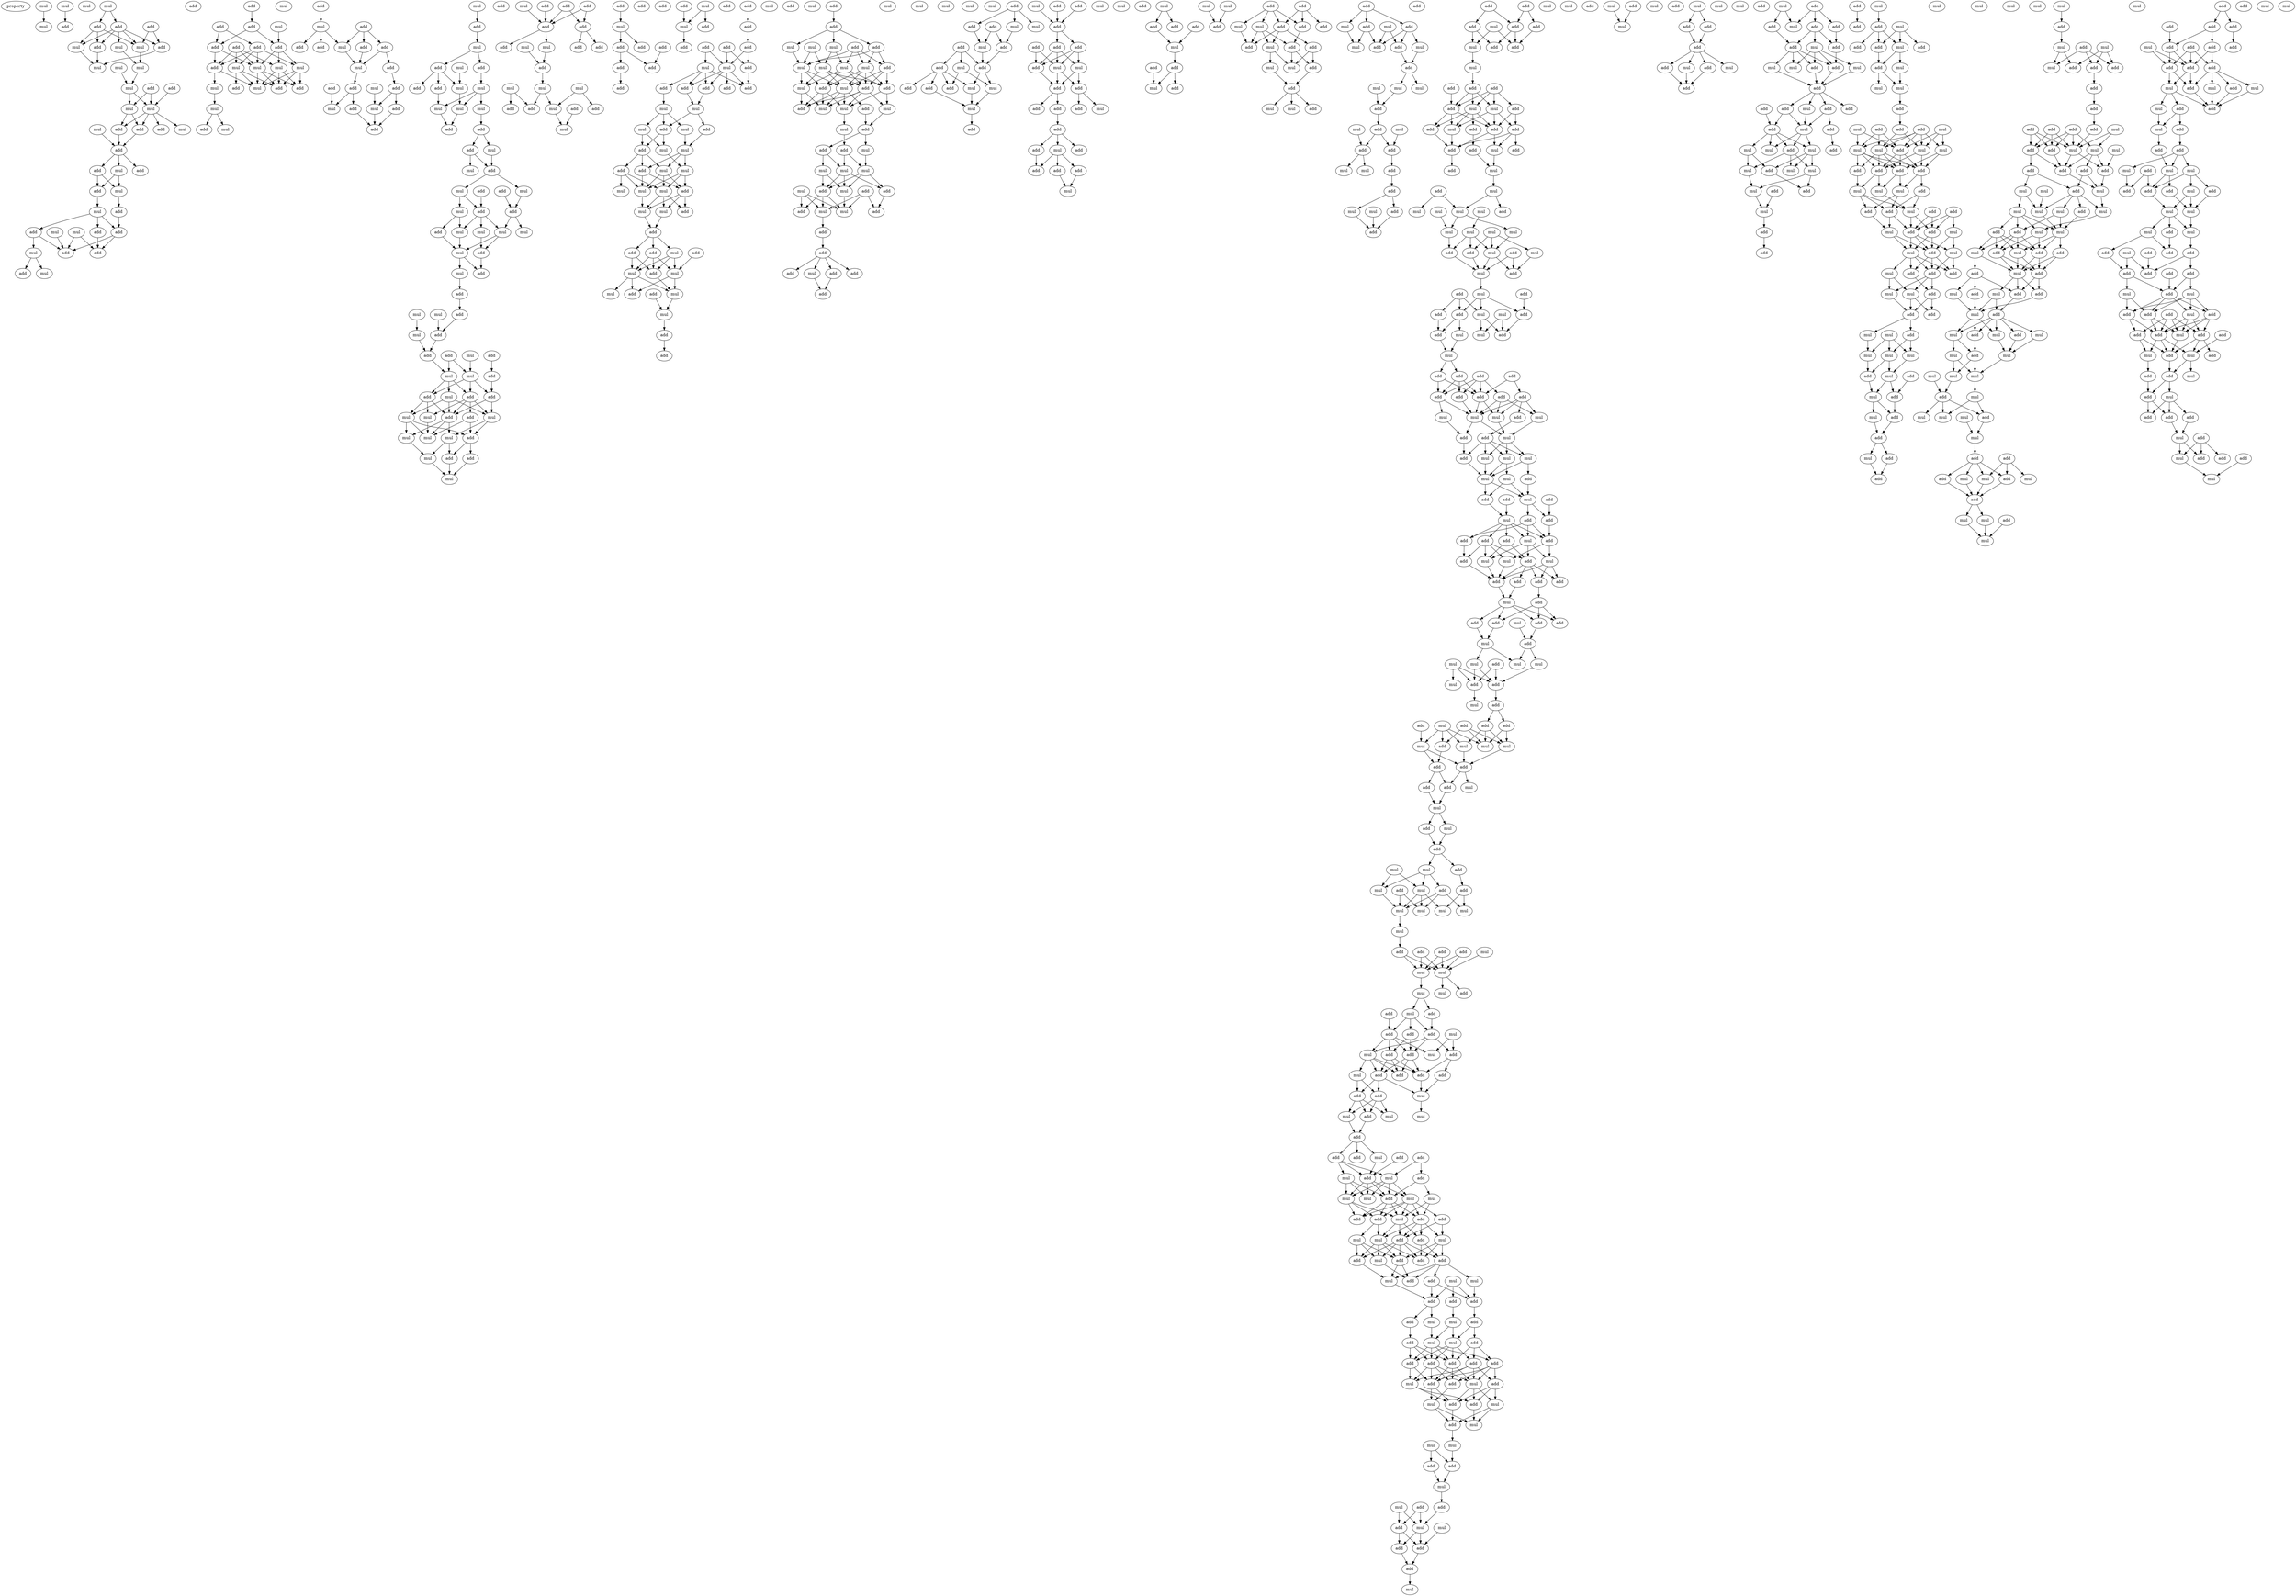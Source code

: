digraph {
    node [fontcolor=black]
    property [mul=2,lf=1.6]
    0 [ label = mul ];
    1 [ label = mul ];
    2 [ label = mul ];
    3 [ label = add ];
    4 [ label = mul ];
    5 [ label = mul ];
    6 [ label = add ];
    7 [ label = add ];
    8 [ label = add ];
    9 [ label = add ];
    10 [ label = mul ];
    11 [ label = mul ];
    12 [ label = add ];
    13 [ label = mul ];
    14 [ label = mul ];
    15 [ label = mul ];
    16 [ label = mul ];
    17 [ label = mul ];
    18 [ label = add ];
    19 [ label = add ];
    20 [ label = mul ];
    21 [ label = mul ];
    22 [ label = add ];
    23 [ label = add ];
    24 [ label = mul ];
    25 [ label = mul ];
    26 [ label = add ];
    27 [ label = add ];
    28 [ label = add ];
    29 [ label = add ];
    30 [ label = mul ];
    31 [ label = add ];
    32 [ label = mul ];
    33 [ label = add ];
    34 [ label = mul ];
    35 [ label = add ];
    36 [ label = mul ];
    37 [ label = mul ];
    38 [ label = add ];
    39 [ label = add ];
    40 [ label = add ];
    41 [ label = add ];
    42 [ label = add ];
    43 [ label = mul ];
    44 [ label = add ];
    45 [ label = mul ];
    46 [ label = add ];
    47 [ label = mul ];
    48 [ label = add ];
    49 [ label = add ];
    50 [ label = mul ];
    51 [ label = add ];
    52 [ label = add ];
    53 [ label = add ];
    54 [ label = add ];
    55 [ label = add ];
    56 [ label = mul ];
    57 [ label = mul ];
    58 [ label = mul ];
    59 [ label = mul ];
    60 [ label = add ];
    61 [ label = mul ];
    62 [ label = add ];
    63 [ label = mul ];
    64 [ label = add ];
    65 [ label = mul ];
    66 [ label = add ];
    67 [ label = add ];
    68 [ label = mul ];
    69 [ label = add ];
    70 [ label = mul ];
    71 [ label = add ];
    72 [ label = add ];
    73 [ label = add ];
    74 [ label = add ];
    75 [ label = mul ];
    76 [ label = mul ];
    77 [ label = add ];
    78 [ label = add ];
    79 [ label = add ];
    80 [ label = add ];
    81 [ label = mul ];
    82 [ label = add ];
    83 [ label = mul ];
    84 [ label = mul ];
    85 [ label = add ];
    86 [ label = add ];
    87 [ label = mul ];
    88 [ label = add ];
    89 [ label = mul ];
    90 [ label = add ];
    91 [ label = add ];
    92 [ label = mul ];
    93 [ label = mul ];
    94 [ label = mul ];
    95 [ label = add ];
    96 [ label = add ];
    97 [ label = mul ];
    98 [ label = mul ];
    99 [ label = mul ];
    100 [ label = add ];
    101 [ label = add ];
    102 [ label = add ];
    103 [ label = mul ];
    104 [ label = mul ];
    105 [ label = add ];
    106 [ label = add ];
    107 [ label = mul ];
    108 [ label = mul ];
    109 [ label = add ];
    110 [ label = add ];
    111 [ label = add ];
    112 [ label = mul ];
    113 [ label = mul ];
    114 [ label = mul ];
    115 [ label = add ];
    116 [ label = mul ];
    117 [ label = mul ];
    118 [ label = add ];
    119 [ label = mul ];
    120 [ label = mul ];
    121 [ label = add ];
    122 [ label = add ];
    123 [ label = add ];
    124 [ label = add ];
    125 [ label = mul ];
    126 [ label = mul ];
    127 [ label = mul ];
    128 [ label = add ];
    129 [ label = add ];
    130 [ label = add ];
    131 [ label = mul ];
    132 [ label = add ];
    133 [ label = add ];
    134 [ label = mul ];
    135 [ label = mul ];
    136 [ label = add ];
    137 [ label = add ];
    138 [ label = mul ];
    139 [ label = add ];
    140 [ label = mul ];
    141 [ label = mul ];
    142 [ label = add ];
    143 [ label = add ];
    144 [ label = mul ];
    145 [ label = mul ];
    146 [ label = mul ];
    147 [ label = mul ];
    148 [ label = add ];
    149 [ label = mul ];
    150 [ label = add ];
    151 [ label = add ];
    152 [ label = mul ];
    153 [ label = add ];
    154 [ label = add ];
    155 [ label = mul ];
    156 [ label = add ];
    157 [ label = add ];
    158 [ label = add ];
    159 [ label = mul ];
    160 [ label = add ];
    161 [ label = mul ];
    162 [ label = add ];
    163 [ label = add ];
    164 [ label = add ];
    165 [ label = mul ];
    166 [ label = mul ];
    167 [ label = mul ];
    168 [ label = add ];
    169 [ label = add ];
    170 [ label = add ];
    171 [ label = add ];
    172 [ label = mul ];
    173 [ label = mul ];
    174 [ label = add ];
    175 [ label = mul ];
    176 [ label = add ];
    177 [ label = add ];
    178 [ label = add ];
    179 [ label = add ];
    180 [ label = add ];
    181 [ label = add ];
    182 [ label = add ];
    183 [ label = add ];
    184 [ label = add ];
    185 [ label = mul ];
    186 [ label = mul ];
    187 [ label = add ];
    188 [ label = add ];
    189 [ label = add ];
    190 [ label = add ];
    191 [ label = add ];
    192 [ label = mul ];
    193 [ label = add ];
    194 [ label = add ];
    195 [ label = add ];
    196 [ label = mul ];
    197 [ label = add ];
    198 [ label = mul ];
    199 [ label = add ];
    200 [ label = add ];
    201 [ label = add ];
    202 [ label = add ];
    203 [ label = add ];
    204 [ label = mul ];
    205 [ label = mul ];
    206 [ label = add ];
    207 [ label = mul ];
    208 [ label = add ];
    209 [ label = mul ];
    210 [ label = add ];
    211 [ label = add ];
    212 [ label = mul ];
    213 [ label = mul ];
    214 [ label = add ];
    215 [ label = add ];
    216 [ label = mul ];
    217 [ label = mul ];
    218 [ label = mul ];
    219 [ label = mul ];
    220 [ label = add ];
    221 [ label = mul ];
    222 [ label = mul ];
    223 [ label = mul ];
    224 [ label = add ];
    225 [ label = add ];
    226 [ label = add ];
    227 [ label = add ];
    228 [ label = add ];
    229 [ label = mul ];
    230 [ label = mul ];
    231 [ label = add ];
    232 [ label = mul ];
    233 [ label = mul ];
    234 [ label = add ];
    235 [ label = add ];
    236 [ label = mul ];
    237 [ label = mul ];
    238 [ label = add ];
    239 [ label = mul ];
    240 [ label = add ];
    241 [ label = add ];
    242 [ label = mul ];
    243 [ label = mul ];
    244 [ label = mul ];
    245 [ label = add ];
    246 [ label = add ];
    247 [ label = add ];
    248 [ label = mul ];
    249 [ label = mul ];
    250 [ label = mul ];
    251 [ label = mul ];
    252 [ label = mul ];
    253 [ label = mul ];
    254 [ label = mul ];
    255 [ label = add ];
    256 [ label = add ];
    257 [ label = mul ];
    258 [ label = add ];
    259 [ label = add ];
    260 [ label = mul ];
    261 [ label = add ];
    262 [ label = mul ];
    263 [ label = mul ];
    264 [ label = add ];
    265 [ label = mul ];
    266 [ label = mul ];
    267 [ label = add ];
    268 [ label = mul ];
    269 [ label = add ];
    270 [ label = add ];
    271 [ label = mul ];
    272 [ label = mul ];
    273 [ label = mul ];
    274 [ label = mul ];
    275 [ label = add ];
    276 [ label = mul ];
    277 [ label = add ];
    278 [ label = add ];
    279 [ label = mul ];
    280 [ label = mul ];
    281 [ label = add ];
    282 [ label = add ];
    283 [ label = mul ];
    284 [ label = add ];
    285 [ label = add ];
    286 [ label = add ];
    287 [ label = mul ];
    288 [ label = mul ];
    289 [ label = add ];
    290 [ label = add ];
    291 [ label = add ];
    292 [ label = add ];
    293 [ label = mul ];
    294 [ label = add ];
    295 [ label = add ];
    296 [ label = mul ];
    297 [ label = add ];
    298 [ label = mul ];
    299 [ label = add ];
    300 [ label = mul ];
    301 [ label = add ];
    302 [ label = add ];
    303 [ label = add ];
    304 [ label = mul ];
    305 [ label = add ];
    306 [ label = add ];
    307 [ label = mul ];
    308 [ label = mul ];
    309 [ label = mul ];
    310 [ label = add ];
    311 [ label = add ];
    312 [ label = add ];
    313 [ label = mul ];
    314 [ label = add ];
    315 [ label = add ];
    316 [ label = add ];
    317 [ label = add ];
    318 [ label = mul ];
    319 [ label = add ];
    320 [ label = mul ];
    321 [ label = add ];
    322 [ label = add ];
    323 [ label = add ];
    324 [ label = add ];
    325 [ label = mul ];
    326 [ label = mul ];
    327 [ label = add ];
    328 [ label = add ];
    329 [ label = add ];
    330 [ label = add ];
    331 [ label = mul ];
    332 [ label = add ];
    333 [ label = add ];
    334 [ label = add ];
    335 [ label = add ];
    336 [ label = mul ];
    337 [ label = mul ];
    338 [ label = mul ];
    339 [ label = mul ];
    340 [ label = add ];
    341 [ label = add ];
    342 [ label = add ];
    343 [ label = add ];
    344 [ label = mul ];
    345 [ label = add ];
    346 [ label = add ];
    347 [ label = mul ];
    348 [ label = add ];
    349 [ label = add ];
    350 [ label = add ];
    351 [ label = mul ];
    352 [ label = mul ];
    353 [ label = add ];
    354 [ label = add ];
    355 [ label = add ];
    356 [ label = add ];
    357 [ label = add ];
    358 [ label = mul ];
    359 [ label = add ];
    360 [ label = mul ];
    361 [ label = add ];
    362 [ label = mul ];
    363 [ label = add ];
    364 [ label = mul ];
    365 [ label = mul ];
    366 [ label = add ];
    367 [ label = add ];
    368 [ label = add ];
    369 [ label = mul ];
    370 [ label = mul ];
    371 [ label = add ];
    372 [ label = mul ];
    373 [ label = mul ];
    374 [ label = add ];
    375 [ label = add ];
    376 [ label = add ];
    377 [ label = mul ];
    378 [ label = mul ];
    379 [ label = mul ];
    380 [ label = add ];
    381 [ label = add ];
    382 [ label = mul ];
    383 [ label = mul ];
    384 [ label = add ];
    385 [ label = add ];
    386 [ label = add ];
    387 [ label = add ];
    388 [ label = mul ];
    389 [ label = mul ];
    390 [ label = add ];
    391 [ label = add ];
    392 [ label = mul ];
    393 [ label = mul ];
    394 [ label = add ];
    395 [ label = add ];
    396 [ label = add ];
    397 [ label = add ];
    398 [ label = add ];
    399 [ label = add ];
    400 [ label = mul ];
    401 [ label = add ];
    402 [ label = mul ];
    403 [ label = add ];
    404 [ label = mul ];
    405 [ label = add ];
    406 [ label = add ];
    407 [ label = add ];
    408 [ label = mul ];
    409 [ label = add ];
    410 [ label = mul ];
    411 [ label = add ];
    412 [ label = mul ];
    413 [ label = add ];
    414 [ label = add ];
    415 [ label = add ];
    416 [ label = add ];
    417 [ label = mul ];
    418 [ label = add ];
    419 [ label = add ];
    420 [ label = add ];
    421 [ label = add ];
    422 [ label = mul ];
    423 [ label = mul ];
    424 [ label = add ];
    425 [ label = mul ];
    426 [ label = mul ];
    427 [ label = mul ];
    428 [ label = mul ];
    429 [ label = add ];
    430 [ label = mul ];
    431 [ label = mul ];
    432 [ label = mul ];
    433 [ label = mul ];
    434 [ label = mul ];
    435 [ label = mul ];
    436 [ label = add ];
    437 [ label = add ];
    438 [ label = add ];
    439 [ label = add ];
    440 [ label = mul ];
    441 [ label = add ];
    442 [ label = mul ];
    443 [ label = add ];
    444 [ label = add ];
    445 [ label = mul ];
    446 [ label = add ];
    447 [ label = mul ];
    448 [ label = add ];
    449 [ label = mul ];
    450 [ label = add ];
    451 [ label = add ];
    452 [ label = mul ];
    453 [ label = mul ];
    454 [ label = add ];
    455 [ label = add ];
    456 [ label = add ];
    457 [ label = add ];
    458 [ label = add ];
    459 [ label = add ];
    460 [ label = add ];
    461 [ label = add ];
    462 [ label = add ];
    463 [ label = add ];
    464 [ label = mul ];
    465 [ label = mul ];
    466 [ label = mul ];
    467 [ label = mul ];
    468 [ label = add ];
    469 [ label = mul ];
    470 [ label = add ];
    471 [ label = mul ];
    472 [ label = mul ];
    473 [ label = mul ];
    474 [ label = add ];
    475 [ label = add ];
    476 [ label = mul ];
    477 [ label = mul ];
    478 [ label = add ];
    479 [ label = mul ];
    480 [ label = add ];
    481 [ label = add ];
    482 [ label = mul ];
    483 [ label = add ];
    484 [ label = add ];
    485 [ label = add ];
    486 [ label = add ];
    487 [ label = add ];
    488 [ label = mul ];
    489 [ label = add ];
    490 [ label = mul ];
    491 [ label = mul ];
    492 [ label = mul ];
    493 [ label = add ];
    494 [ label = add ];
    495 [ label = add ];
    496 [ label = add ];
    497 [ label = add ];
    498 [ label = add ];
    499 [ label = mul ];
    500 [ label = add ];
    501 [ label = mul ];
    502 [ label = add ];
    503 [ label = add ];
    504 [ label = add ];
    505 [ label = add ];
    506 [ label = mul ];
    507 [ label = add ];
    508 [ label = mul ];
    509 [ label = mul ];
    510 [ label = mul ];
    511 [ label = add ];
    512 [ label = mul ];
    513 [ label = add ];
    514 [ label = mul ];
    515 [ label = add ];
    516 [ label = mul ];
    517 [ label = add ];
    518 [ label = add ];
    519 [ label = mul ];
    520 [ label = add ];
    521 [ label = add ];
    522 [ label = add ];
    523 [ label = mul ];
    524 [ label = mul ];
    525 [ label = add ];
    526 [ label = mul ];
    527 [ label = mul ];
    528 [ label = add ];
    529 [ label = add ];
    530 [ label = mul ];
    531 [ label = add ];
    532 [ label = mul ];
    533 [ label = add ];
    534 [ label = mul ];
    535 [ label = add ];
    536 [ label = mul ];
    537 [ label = mul ];
    538 [ label = add ];
    539 [ label = add ];
    540 [ label = mul ];
    541 [ label = add ];
    542 [ label = mul ];
    543 [ label = add ];
    544 [ label = add ];
    545 [ label = mul ];
    546 [ label = add ];
    547 [ label = mul ];
    548 [ label = mul ];
    549 [ label = mul ];
    550 [ label = mul ];
    551 [ label = mul ];
    552 [ label = mul ];
    553 [ label = mul ];
    554 [ label = add ];
    555 [ label = add ];
    556 [ label = add ];
    557 [ label = add ];
    558 [ label = mul ];
    559 [ label = mul ];
    560 [ label = add ];
    561 [ label = mul ];
    562 [ label = mul ];
    563 [ label = add ];
    564 [ label = mul ];
    565 [ label = add ];
    566 [ label = add ];
    567 [ label = add ];
    568 [ label = mul ];
    569 [ label = add ];
    570 [ label = mul ];
    571 [ label = mul ];
    572 [ label = add ];
    573 [ label = add ];
    574 [ label = add ];
    575 [ label = mul ];
    576 [ label = add ];
    577 [ label = add ];
    578 [ label = add ];
    579 [ label = add ];
    580 [ label = add ];
    581 [ label = mul ];
    582 [ label = add ];
    583 [ label = mul ];
    584 [ label = mul ];
    585 [ label = mul ];
    586 [ label = add ];
    587 [ label = add ];
    588 [ label = add ];
    589 [ label = add ];
    590 [ label = add ];
    591 [ label = mul ];
    592 [ label = add ];
    593 [ label = add ];
    594 [ label = add ];
    595 [ label = mul ];
    596 [ label = mul ];
    597 [ label = mul ];
    598 [ label = mul ];
    599 [ label = mul ];
    600 [ label = mul ];
    601 [ label = add ];
    602 [ label = mul ];
    603 [ label = add ];
    604 [ label = add ];
    605 [ label = add ];
    606 [ label = add ];
    607 [ label = add ];
    608 [ label = mul ];
    609 [ label = add ];
    610 [ label = mul ];
    611 [ label = mul ];
    612 [ label = add ];
    613 [ label = add ];
    614 [ label = mul ];
    615 [ label = add ];
    616 [ label = add ];
    617 [ label = add ];
    618 [ label = add ];
    619 [ label = mul ];
    620 [ label = mul ];
    621 [ label = mul ];
    622 [ label = add ];
    623 [ label = add ];
    624 [ label = add ];
    625 [ label = mul ];
    626 [ label = add ];
    627 [ label = mul ];
    628 [ label = add ];
    629 [ label = add ];
    630 [ label = add ];
    631 [ label = mul ];
    632 [ label = mul ];
    633 [ label = add ];
    634 [ label = add ];
    635 [ label = add ];
    636 [ label = add ];
    637 [ label = add ];
    638 [ label = add ];
    639 [ label = add ];
    640 [ label = add ];
    641 [ label = mul ];
    642 [ label = mul ];
    643 [ label = add ];
    644 [ label = add ];
    645 [ label = mul ];
    646 [ label = mul ];
    647 [ label = add ];
    648 [ label = mul ];
    649 [ label = mul ];
    650 [ label = mul ];
    651 [ label = add ];
    652 [ label = add ];
    653 [ label = mul ];
    654 [ label = mul ];
    655 [ label = add ];
    656 [ label = add ];
    657 [ label = mul ];
    658 [ label = add ];
    659 [ label = mul ];
    660 [ label = add ];
    661 [ label = mul ];
    662 [ label = add ];
    663 [ label = add ];
    664 [ label = add ];
    665 [ label = mul ];
    666 [ label = mul ];
    667 [ label = mul ];
    668 [ label = add ];
    669 [ label = mul ];
    670 [ label = mul ];
    671 [ label = mul ];
    672 [ label = add ];
    673 [ label = add ];
    674 [ label = add ];
    675 [ label = add ];
    676 [ label = mul ];
    677 [ label = add ];
    678 [ label = add ];
    679 [ label = mul ];
    680 [ label = add ];
    681 [ label = mul ];
    682 [ label = add ];
    683 [ label = add ];
    684 [ label = add ];
    685 [ label = add ];
    686 [ label = mul ];
    687 [ label = add ];
    688 [ label = add ];
    689 [ label = mul ];
    690 [ label = mul ];
    691 [ label = add ];
    692 [ label = mul ];
    693 [ label = mul ];
    694 [ label = add ];
    695 [ label = add ];
    696 [ label = add ];
    697 [ label = mul ];
    698 [ label = add ];
    699 [ label = add ];
    700 [ label = add ];
    701 [ label = add ];
    702 [ label = add ];
    703 [ label = mul ];
    704 [ label = mul ];
    705 [ label = mul ];
    706 [ label = add ];
    707 [ label = mul ];
    708 [ label = add ];
    709 [ label = mul ];
    710 [ label = mul ];
    711 [ label = add ];
    712 [ label = mul ];
    713 [ label = add ];
    714 [ label = add ];
    715 [ label = mul ];
    716 [ label = mul ];
    717 [ label = add ];
    718 [ label = add ];
    719 [ label = add ];
    720 [ label = add ];
    721 [ label = mul ];
    722 [ label = add ];
    723 [ label = mul ];
    724 [ label = add ];
    725 [ label = add ];
    726 [ label = mul ];
    727 [ label = add ];
    728 [ label = mul ];
    729 [ label = add ];
    730 [ label = mul ];
    731 [ label = mul ];
    732 [ label = mul ];
    733 [ label = add ];
    734 [ label = add ];
    735 [ label = mul ];
    736 [ label = mul ];
    737 [ label = add ];
    738 [ label = add ];
    739 [ label = mul ];
    740 [ label = mul ];
    741 [ label = mul ];
    742 [ label = add ];
    743 [ label = mul ];
    744 [ label = add ];
    745 [ label = add ];
    746 [ label = add ];
    747 [ label = add ];
    748 [ label = mul ];
    749 [ label = add ];
    750 [ label = mul ];
    751 [ label = mul ];
    752 [ label = add ];
    753 [ label = mul ];
    754 [ label = add ];
    755 [ label = add ];
    756 [ label = add ];
    757 [ label = mul ];
    758 [ label = mul ];
    759 [ label = add ];
    760 [ label = add ];
    761 [ label = mul ];
    762 [ label = mul ];
    763 [ label = add ];
    764 [ label = add ];
    765 [ label = add ];
    766 [ label = add ];
    767 [ label = mul ];
    768 [ label = add ];
    769 [ label = mul ];
    770 [ label = mul ];
    771 [ label = add ];
    772 [ label = add ];
    773 [ label = add ];
    774 [ label = mul ];
    775 [ label = mul ];
    776 [ label = mul ];
    777 [ label = mul ];
    778 [ label = mul ];
    779 [ label = add ];
    780 [ label = mul ];
    781 [ label = add ];
    782 [ label = mul ];
    783 [ label = add ];
    784 [ label = mul ];
    785 [ label = add ];
    786 [ label = mul ];
    787 [ label = mul ];
    788 [ label = mul ];
    789 [ label = add ];
    790 [ label = mul ];
    791 [ label = add ];
    792 [ label = mul ];
    793 [ label = add ];
    794 [ label = add ];
    795 [ label = mul ];
    796 [ label = add ];
    797 [ label = mul ];
    798 [ label = add ];
    799 [ label = mul ];
    800 [ label = add ];
    801 [ label = mul ];
    802 [ label = add ];
    803 [ label = add ];
    804 [ label = add ];
    805 [ label = add ];
    806 [ label = add ];
    807 [ label = add ];
    808 [ label = mul ];
    809 [ label = add ];
    810 [ label = add ];
    811 [ label = mul ];
    812 [ label = add ];
    813 [ label = mul ];
    814 [ label = mul ];
    815 [ label = add ];
    816 [ label = add ];
    817 [ label = add ];
    818 [ label = add ];
    819 [ label = mul ];
    820 [ label = add ];
    821 [ label = mul ];
    822 [ label = mul ];
    823 [ label = add ];
    824 [ label = mul ];
    825 [ label = mul ];
    826 [ label = mul ];
    827 [ label = mul ];
    828 [ label = mul ];
    829 [ label = add ];
    830 [ label = add ];
    831 [ label = mul ];
    832 [ label = mul ];
    833 [ label = add ];
    834 [ label = add ];
    835 [ label = add ];
    836 [ label = mul ];
    837 [ label = add ];
    838 [ label = mul ];
    839 [ label = add ];
    840 [ label = mul ];
    841 [ label = mul ];
    842 [ label = add ];
    843 [ label = add ];
    844 [ label = add ];
    845 [ label = mul ];
    846 [ label = add ];
    847 [ label = mul ];
    848 [ label = mul ];
    849 [ label = mul ];
    850 [ label = add ];
    851 [ label = add ];
    852 [ label = add ];
    853 [ label = mul ];
    854 [ label = mul ];
    855 [ label = mul ];
    856 [ label = mul ];
    857 [ label = mul ];
    858 [ label = mul ];
    859 [ label = add ];
    860 [ label = mul ];
    861 [ label = mul ];
    862 [ label = mul ];
    863 [ label = add ];
    864 [ label = mul ];
    865 [ label = add ];
    866 [ label = add ];
    867 [ label = add ];
    868 [ label = mul ];
    869 [ label = mul ];
    870 [ label = add ];
    871 [ label = mul ];
    872 [ label = add ];
    873 [ label = mul ];
    874 [ label = mul ];
    875 [ label = add ];
    876 [ label = mul ];
    877 [ label = add ];
    878 [ label = add ];
    879 [ label = add ];
    880 [ label = add ];
    881 [ label = add ];
    882 [ label = add ];
    883 [ label = add ];
    884 [ label = add ];
    885 [ label = mul ];
    886 [ label = add ];
    887 [ label = add ];
    888 [ label = add ];
    889 [ label = add ];
    890 [ label = mul ];
    891 [ label = add ];
    892 [ label = mul ];
    893 [ label = mul ];
    894 [ label = add ];
    895 [ label = mul ];
    896 [ label = add ];
    897 [ label = add ];
    898 [ label = add ];
    899 [ label = mul ];
    900 [ label = add ];
    901 [ label = add ];
    902 [ label = add ];
    903 [ label = mul ];
    904 [ label = mul ];
    905 [ label = mul ];
    906 [ label = add ];
    907 [ label = add ];
    908 [ label = add ];
    909 [ label = mul ];
    910 [ label = add ];
    911 [ label = mul ];
    912 [ label = mul ];
    913 [ label = mul ];
    914 [ label = mul ];
    915 [ label = add ];
    916 [ label = add ];
    917 [ label = add ];
    918 [ label = add ];
    919 [ label = add ];
    920 [ label = mul ];
    921 [ label = add ];
    922 [ label = add ];
    923 [ label = add ];
    924 [ label = add ];
    925 [ label = mul ];
    926 [ label = mul ];
    927 [ label = add ];
    928 [ label = mul ];
    929 [ label = add ];
    930 [ label = add ];
    931 [ label = add ];
    932 [ label = mul ];
    933 [ label = add ];
    934 [ label = add ];
    935 [ label = mul ];
    936 [ label = add ];
    937 [ label = add ];
    938 [ label = add ];
    939 [ label = mul ];
    940 [ label = mul ];
    941 [ label = add ];
    942 [ label = add ];
    943 [ label = add ];
    944 [ label = add ];
    945 [ label = mul ];
    946 [ label = mul ];
    947 [ label = add ];
    948 [ label = add ];
    949 [ label = add ];
    950 [ label = add ];
    951 [ label = mul ];
    952 [ label = add ];
    953 [ label = mul ];
    954 [ label = add ];
    955 [ label = add ];
    956 [ label = mul ];
    957 [ label = add ];
    958 [ label = mul ];
    0 -> 4 [ name = 0 ];
    1 -> 3 [ name = 1 ];
    5 -> 6 [ name = 2 ];
    5 -> 8 [ name = 3 ];
    6 -> 10 [ name = 4 ];
    6 -> 12 [ name = 5 ];
    6 -> 13 [ name = 6 ];
    7 -> 9 [ name = 7 ];
    7 -> 13 [ name = 8 ];
    8 -> 9 [ name = 9 ];
    8 -> 10 [ name = 10 ];
    8 -> 11 [ name = 11 ];
    8 -> 12 [ name = 12 ];
    8 -> 13 [ name = 13 ];
    9 -> 14 [ name = 14 ];
    10 -> 14 [ name = 15 ];
    11 -> 15 [ name = 16 ];
    12 -> 14 [ name = 17 ];
    13 -> 15 [ name = 18 ];
    15 -> 17 [ name = 19 ];
    16 -> 17 [ name = 20 ];
    17 -> 20 [ name = 21 ];
    17 -> 21 [ name = 22 ];
    18 -> 20 [ name = 23 ];
    19 -> 20 [ name = 24 ];
    19 -> 21 [ name = 25 ];
    20 -> 22 [ name = 26 ];
    20 -> 23 [ name = 27 ];
    20 -> 25 [ name = 28 ];
    20 -> 26 [ name = 29 ];
    21 -> 22 [ name = 30 ];
    21 -> 23 [ name = 31 ];
    22 -> 27 [ name = 32 ];
    23 -> 27 [ name = 33 ];
    24 -> 27 [ name = 34 ];
    27 -> 28 [ name = 35 ];
    27 -> 29 [ name = 36 ];
    27 -> 30 [ name = 37 ];
    28 -> 32 [ name = 38 ];
    28 -> 33 [ name = 39 ];
    30 -> 32 [ name = 40 ];
    30 -> 33 [ name = 41 ];
    32 -> 35 [ name = 42 ];
    33 -> 34 [ name = 43 ];
    34 -> 38 [ name = 44 ];
    34 -> 39 [ name = 45 ];
    34 -> 40 [ name = 46 ];
    35 -> 40 [ name = 47 ];
    36 -> 41 [ name = 48 ];
    37 -> 41 [ name = 49 ];
    37 -> 42 [ name = 50 ];
    38 -> 42 [ name = 51 ];
    39 -> 41 [ name = 52 ];
    39 -> 43 [ name = 53 ];
    40 -> 41 [ name = 54 ];
    40 -> 42 [ name = 55 ];
    43 -> 44 [ name = 56 ];
    43 -> 45 [ name = 57 ];
    46 -> 48 [ name = 58 ];
    48 -> 52 [ name = 59 ];
    48 -> 54 [ name = 60 ];
    49 -> 51 [ name = 61 ];
    49 -> 52 [ name = 62 ];
    50 -> 54 [ name = 63 ];
    51 -> 55 [ name = 64 ];
    51 -> 56 [ name = 65 ];
    51 -> 57 [ name = 66 ];
    51 -> 59 [ name = 67 ];
    52 -> 55 [ name = 68 ];
    52 -> 59 [ name = 69 ];
    53 -> 55 [ name = 70 ];
    53 -> 56 [ name = 71 ];
    53 -> 58 [ name = 72 ];
    53 -> 59 [ name = 73 ];
    54 -> 57 [ name = 74 ];
    54 -> 58 [ name = 75 ];
    54 -> 59 [ name = 76 ];
    55 -> 61 [ name = 77 ];
    55 -> 63 [ name = 78 ];
    56 -> 60 [ name = 79 ];
    56 -> 61 [ name = 80 ];
    56 -> 64 [ name = 81 ];
    57 -> 61 [ name = 82 ];
    57 -> 62 [ name = 83 ];
    57 -> 64 [ name = 84 ];
    58 -> 61 [ name = 85 ];
    58 -> 62 [ name = 86 ];
    58 -> 64 [ name = 87 ];
    59 -> 61 [ name = 88 ];
    59 -> 62 [ name = 89 ];
    59 -> 64 [ name = 90 ];
    63 -> 65 [ name = 91 ];
    65 -> 67 [ name = 92 ];
    65 -> 68 [ name = 93 ];
    66 -> 70 [ name = 94 ];
    69 -> 72 [ name = 95 ];
    69 -> 74 [ name = 96 ];
    69 -> 75 [ name = 97 ];
    70 -> 71 [ name = 98 ];
    70 -> 73 [ name = 99 ];
    70 -> 75 [ name = 100 ];
    72 -> 76 [ name = 101 ];
    74 -> 76 [ name = 102 ];
    74 -> 77 [ name = 103 ];
    75 -> 76 [ name = 104 ];
    76 -> 78 [ name = 105 ];
    77 -> 79 [ name = 106 ];
    78 -> 84 [ name = 107 ];
    78 -> 85 [ name = 108 ];
    79 -> 82 [ name = 109 ];
    79 -> 83 [ name = 110 ];
    80 -> 84 [ name = 111 ];
    81 -> 83 [ name = 112 ];
    82 -> 86 [ name = 113 ];
    83 -> 86 [ name = 114 ];
    85 -> 86 [ name = 115 ];
    87 -> 88 [ name = 116 ];
    88 -> 89 [ name = 117 ];
    89 -> 90 [ name = 118 ];
    89 -> 91 [ name = 119 ];
    90 -> 93 [ name = 120 ];
    90 -> 95 [ name = 121 ];
    90 -> 96 [ name = 122 ];
    91 -> 94 [ name = 123 ];
    92 -> 93 [ name = 124 ];
    93 -> 97 [ name = 125 ];
    94 -> 97 [ name = 126 ];
    94 -> 98 [ name = 127 ];
    94 -> 99 [ name = 128 ];
    96 -> 98 [ name = 129 ];
    97 -> 100 [ name = 130 ];
    98 -> 100 [ name = 131 ];
    99 -> 101 [ name = 132 ];
    101 -> 102 [ name = 133 ];
    101 -> 103 [ name = 134 ];
    102 -> 104 [ name = 135 ];
    102 -> 105 [ name = 136 ];
    103 -> 105 [ name = 137 ];
    105 -> 107 [ name = 138 ];
    105 -> 108 [ name = 139 ];
    106 -> 110 [ name = 140 ];
    107 -> 111 [ name = 141 ];
    107 -> 112 [ name = 142 ];
    108 -> 110 [ name = 143 ];
    109 -> 111 [ name = 144 ];
    110 -> 114 [ name = 145 ];
    110 -> 117 [ name = 146 ];
    111 -> 113 [ name = 147 ];
    111 -> 114 [ name = 148 ];
    111 -> 116 [ name = 149 ];
    112 -> 113 [ name = 150 ];
    112 -> 115 [ name = 151 ];
    113 -> 119 [ name = 152 ];
    114 -> 118 [ name = 153 ];
    114 -> 119 [ name = 154 ];
    115 -> 119 [ name = 155 ];
    116 -> 118 [ name = 156 ];
    118 -> 122 [ name = 157 ];
    119 -> 120 [ name = 158 ];
    119 -> 122 [ name = 159 ];
    120 -> 123 [ name = 160 ];
    123 -> 124 [ name = 161 ];
    124 -> 128 [ name = 162 ];
    125 -> 128 [ name = 163 ];
    126 -> 127 [ name = 164 ];
    127 -> 130 [ name = 165 ];
    128 -> 130 [ name = 166 ];
    129 -> 133 [ name = 167 ];
    130 -> 134 [ name = 168 ];
    131 -> 135 [ name = 169 ];
    132 -> 134 [ name = 170 ];
    132 -> 135 [ name = 171 ];
    133 -> 136 [ name = 172 ];
    134 -> 137 [ name = 173 ];
    134 -> 138 [ name = 174 ];
    134 -> 139 [ name = 175 ];
    135 -> 136 [ name = 176 ];
    135 -> 137 [ name = 177 ];
    135 -> 139 [ name = 178 ];
    136 -> 143 [ name = 179 ];
    136 -> 144 [ name = 180 ];
    137 -> 140 [ name = 181 ];
    137 -> 141 [ name = 182 ];
    137 -> 143 [ name = 183 ];
    138 -> 141 [ name = 184 ];
    138 -> 143 [ name = 185 ];
    138 -> 144 [ name = 186 ];
    139 -> 140 [ name = 187 ];
    139 -> 142 [ name = 188 ];
    139 -> 143 [ name = 189 ];
    139 -> 144 [ name = 190 ];
    140 -> 145 [ name = 191 ];
    141 -> 145 [ name = 192 ];
    141 -> 146 [ name = 193 ];
    141 -> 148 [ name = 194 ];
    142 -> 145 [ name = 195 ];
    142 -> 148 [ name = 196 ];
    143 -> 145 [ name = 197 ];
    143 -> 146 [ name = 198 ];
    143 -> 147 [ name = 199 ];
    144 -> 147 [ name = 200 ];
    144 -> 148 [ name = 201 ];
    146 -> 149 [ name = 202 ];
    147 -> 149 [ name = 203 ];
    147 -> 150 [ name = 204 ];
    148 -> 150 [ name = 205 ];
    148 -> 151 [ name = 206 ];
    149 -> 152 [ name = 207 ];
    150 -> 152 [ name = 208 ];
    151 -> 152 [ name = 209 ];
    153 -> 157 [ name = 210 ];
    153 -> 158 [ name = 211 ];
    154 -> 157 [ name = 212 ];
    154 -> 158 [ name = 213 ];
    155 -> 157 [ name = 214 ];
    156 -> 157 [ name = 215 ];
    157 -> 160 [ name = 216 ];
    157 -> 161 [ name = 217 ];
    158 -> 162 [ name = 218 ];
    158 -> 163 [ name = 219 ];
    159 -> 164 [ name = 220 ];
    161 -> 164 [ name = 221 ];
    164 -> 165 [ name = 222 ];
    165 -> 171 [ name = 223 ];
    165 -> 172 [ name = 224 ];
    166 -> 170 [ name = 225 ];
    166 -> 171 [ name = 226 ];
    167 -> 169 [ name = 227 ];
    167 -> 172 [ name = 228 ];
    168 -> 173 [ name = 229 ];
    172 -> 173 [ name = 230 ];
    174 -> 175 [ name = 231 ];
    175 -> 177 [ name = 232 ];
    175 -> 178 [ name = 233 ];
    176 -> 180 [ name = 234 ];
    177 -> 179 [ name = 235 ];
    177 -> 180 [ name = 236 ];
    179 -> 183 [ name = 237 ];
    184 -> 186 [ name = 238 ];
    185 -> 186 [ name = 239 ];
    185 -> 187 [ name = 240 ];
    186 -> 191 [ name = 241 ];
    189 -> 190 [ name = 242 ];
    190 -> 193 [ name = 243 ];
    193 -> 196 [ name = 244 ];
    193 -> 197 [ name = 245 ];
    194 -> 196 [ name = 246 ];
    194 -> 198 [ name = 247 ];
    195 -> 196 [ name = 248 ];
    195 -> 197 [ name = 249 ];
    196 -> 199 [ name = 250 ];
    196 -> 200 [ name = 251 ];
    196 -> 201 [ name = 252 ];
    196 -> 202 [ name = 253 ];
    197 -> 201 [ name = 254 ];
    198 -> 199 [ name = 255 ];
    198 -> 200 [ name = 256 ];
    198 -> 201 [ name = 257 ];
    198 -> 203 [ name = 258 ];
    199 -> 204 [ name = 259 ];
    200 -> 204 [ name = 260 ];
    203 -> 205 [ name = 261 ];
    204 -> 206 [ name = 262 ];
    204 -> 210 [ name = 263 ];
    205 -> 206 [ name = 264 ];
    205 -> 207 [ name = 265 ];
    205 -> 209 [ name = 266 ];
    206 -> 211 [ name = 267 ];
    206 -> 212 [ name = 268 ];
    207 -> 211 [ name = 269 ];
    207 -> 212 [ name = 270 ];
    209 -> 213 [ name = 271 ];
    210 -> 213 [ name = 272 ];
    211 -> 214 [ name = 273 ];
    211 -> 215 [ name = 274 ];
    211 -> 216 [ name = 275 ];
    212 -> 217 [ name = 276 ];
    213 -> 214 [ name = 277 ];
    213 -> 216 [ name = 278 ];
    213 -> 217 [ name = 279 ];
    214 -> 220 [ name = 280 ];
    214 -> 221 [ name = 281 ];
    215 -> 218 [ name = 282 ];
    215 -> 219 [ name = 283 ];
    215 -> 221 [ name = 284 ];
    216 -> 219 [ name = 285 ];
    216 -> 220 [ name = 286 ];
    216 -> 221 [ name = 287 ];
    217 -> 219 [ name = 288 ];
    217 -> 220 [ name = 289 ];
    217 -> 221 [ name = 290 ];
    219 -> 222 [ name = 291 ];
    219 -> 223 [ name = 292 ];
    219 -> 224 [ name = 293 ];
    220 -> 222 [ name = 294 ];
    220 -> 223 [ name = 295 ];
    220 -> 224 [ name = 296 ];
    221 -> 223 [ name = 297 ];
    222 -> 225 [ name = 298 ];
    223 -> 225 [ name = 299 ];
    225 -> 227 [ name = 300 ];
    225 -> 228 [ name = 301 ];
    225 -> 229 [ name = 302 ];
    226 -> 232 [ name = 303 ];
    227 -> 230 [ name = 304 ];
    227 -> 231 [ name = 305 ];
    227 -> 232 [ name = 306 ];
    228 -> 230 [ name = 307 ];
    228 -> 231 [ name = 308 ];
    229 -> 230 [ name = 309 ];
    229 -> 231 [ name = 310 ];
    229 -> 232 [ name = 311 ];
    230 -> 233 [ name = 312 ];
    230 -> 234 [ name = 313 ];
    230 -> 236 [ name = 314 ];
    231 -> 236 [ name = 315 ];
    232 -> 234 [ name = 316 ];
    232 -> 236 [ name = 317 ];
    235 -> 237 [ name = 318 ];
    236 -> 237 [ name = 319 ];
    237 -> 238 [ name = 320 ];
    238 -> 240 [ name = 321 ];
    241 -> 245 [ name = 322 ];
    245 -> 247 [ name = 323 ];
    245 -> 248 [ name = 324 ];
    245 -> 249 [ name = 325 ];
    246 -> 252 [ name = 326 ];
    246 -> 253 [ name = 327 ];
    246 -> 254 [ name = 328 ];
    246 -> 255 [ name = 329 ];
    247 -> 252 [ name = 330 ];
    247 -> 254 [ name = 331 ];
    247 -> 255 [ name = 332 ];
    248 -> 251 [ name = 333 ];
    248 -> 253 [ name = 334 ];
    249 -> 252 [ name = 335 ];
    250 -> 251 [ name = 336 ];
    250 -> 252 [ name = 337 ];
    251 -> 256 [ name = 338 ];
    251 -> 257 [ name = 339 ];
    251 -> 259 [ name = 340 ];
    251 -> 260 [ name = 341 ];
    252 -> 257 [ name = 342 ];
    252 -> 258 [ name = 343 ];
    252 -> 260 [ name = 344 ];
    253 -> 256 [ name = 345 ];
    253 -> 258 [ name = 346 ];
    253 -> 259 [ name = 347 ];
    253 -> 260 [ name = 348 ];
    254 -> 256 [ name = 349 ];
    254 -> 257 [ name = 350 ];
    254 -> 258 [ name = 351 ];
    254 -> 259 [ name = 352 ];
    255 -> 256 [ name = 353 ];
    255 -> 257 [ name = 354 ];
    255 -> 259 [ name = 355 ];
    256 -> 262 [ name = 356 ];
    256 -> 263 [ name = 357 ];
    257 -> 261 [ name = 358 ];
    257 -> 263 [ name = 359 ];
    257 -> 264 [ name = 360 ];
    257 -> 265 [ name = 361 ];
    258 -> 263 [ name = 362 ];
    258 -> 264 [ name = 363 ];
    258 -> 265 [ name = 364 ];
    259 -> 262 [ name = 365 ];
    259 -> 263 [ name = 366 ];
    259 -> 264 [ name = 367 ];
    259 -> 265 [ name = 368 ];
    260 -> 264 [ name = 369 ];
    260 -> 265 [ name = 370 ];
    261 -> 267 [ name = 371 ];
    262 -> 267 [ name = 372 ];
    263 -> 266 [ name = 373 ];
    266 -> 270 [ name = 374 ];
    267 -> 269 [ name = 375 ];
    267 -> 271 [ name = 376 ];
    269 -> 272 [ name = 377 ];
    269 -> 274 [ name = 378 ];
    270 -> 272 [ name = 379 ];
    270 -> 273 [ name = 380 ];
    271 -> 273 [ name = 381 ];
    272 -> 275 [ name = 382 ];
    272 -> 277 [ name = 383 ];
    272 -> 279 [ name = 384 ];
    273 -> 275 [ name = 385 ];
    273 -> 277 [ name = 386 ];
    273 -> 279 [ name = 387 ];
    274 -> 275 [ name = 388 ];
    274 -> 279 [ name = 389 ];
    275 -> 280 [ name = 390 ];
    275 -> 281 [ name = 391 ];
    275 -> 283 [ name = 392 ];
    276 -> 280 [ name = 393 ];
    276 -> 281 [ name = 394 ];
    276 -> 283 [ name = 395 ];
    277 -> 282 [ name = 396 ];
    278 -> 280 [ name = 397 ];
    278 -> 282 [ name = 398 ];
    278 -> 283 [ name = 399 ];
    279 -> 280 [ name = 400 ];
    283 -> 284 [ name = 401 ];
    284 -> 285 [ name = 402 ];
    285 -> 286 [ name = 403 ];
    285 -> 287 [ name = 404 ];
    285 -> 289 [ name = 405 ];
    285 -> 290 [ name = 406 ];
    287 -> 291 [ name = 407 ];
    290 -> 291 [ name = 408 ];
    292 -> 293 [ name = 409 ];
    292 -> 295 [ name = 410 ];
    292 -> 296 [ name = 411 ];
    293 -> 297 [ name = 412 ];
    294 -> 297 [ name = 413 ];
    294 -> 298 [ name = 414 ];
    295 -> 298 [ name = 415 ];
    297 -> 302 [ name = 416 ];
    298 -> 302 [ name = 417 ];
    299 -> 300 [ name = 418 ];
    299 -> 301 [ name = 419 ];
    299 -> 302 [ name = 420 ];
    300 -> 304 [ name = 421 ];
    300 -> 305 [ name = 422 ];
    301 -> 303 [ name = 423 ];
    301 -> 305 [ name = 424 ];
    301 -> 306 [ name = 425 ];
    301 -> 307 [ name = 426 ];
    302 -> 304 [ name = 427 ];
    302 -> 307 [ name = 428 ];
    303 -> 308 [ name = 429 ];
    304 -> 308 [ name = 430 ];
    307 -> 308 [ name = 431 ];
    308 -> 312 [ name = 432 ];
    309 -> 314 [ name = 433 ];
    310 -> 314 [ name = 434 ];
    311 -> 314 [ name = 435 ];
    314 -> 316 [ name = 436 ];
    314 -> 317 [ name = 437 ];
    315 -> 318 [ name = 438 ];
    315 -> 319 [ name = 439 ];
    316 -> 318 [ name = 440 ];
    316 -> 319 [ name = 441 ];
    316 -> 320 [ name = 442 ];
    317 -> 318 [ name = 443 ];
    317 -> 319 [ name = 444 ];
    317 -> 320 [ name = 445 ];
    318 -> 321 [ name = 446 ];
    318 -> 322 [ name = 447 ];
    319 -> 322 [ name = 448 ];
    320 -> 321 [ name = 449 ];
    320 -> 322 [ name = 450 ];
    321 -> 324 [ name = 451 ];
    321 -> 326 [ name = 452 ];
    322 -> 323 [ name = 453 ];
    322 -> 327 [ name = 454 ];
    327 -> 328 [ name = 455 ];
    328 -> 329 [ name = 456 ];
    328 -> 330 [ name = 457 ];
    328 -> 331 [ name = 458 ];
    329 -> 335 [ name = 459 ];
    331 -> 333 [ name = 460 ];
    331 -> 334 [ name = 461 ];
    331 -> 335 [ name = 462 ];
    333 -> 336 [ name = 463 ];
    334 -> 336 [ name = 464 ];
    337 -> 340 [ name = 465 ];
    337 -> 342 [ name = 466 ];
    338 -> 343 [ name = 467 ];
    339 -> 343 [ name = 468 ];
    340 -> 344 [ name = 469 ];
    341 -> 344 [ name = 470 ];
    344 -> 346 [ name = 471 ];
    345 -> 347 [ name = 472 ];
    346 -> 347 [ name = 473 ];
    346 -> 348 [ name = 474 ];
    349 -> 351 [ name = 475 ];
    349 -> 352 [ name = 476 ];
    349 -> 353 [ name = 477 ];
    349 -> 355 [ name = 478 ];
    350 -> 353 [ name = 479 ];
    350 -> 354 [ name = 480 ];
    350 -> 355 [ name = 481 ];
    351 -> 359 [ name = 482 ];
    352 -> 357 [ name = 483 ];
    352 -> 358 [ name = 484 ];
    352 -> 359 [ name = 485 ];
    353 -> 357 [ name = 486 ];
    355 -> 356 [ name = 487 ];
    355 -> 358 [ name = 488 ];
    355 -> 359 [ name = 489 ];
    356 -> 360 [ name = 490 ];
    356 -> 361 [ name = 491 ];
    357 -> 360 [ name = 492 ];
    357 -> 361 [ name = 493 ];
    358 -> 360 [ name = 494 ];
    358 -> 362 [ name = 495 ];
    361 -> 363 [ name = 496 ];
    362 -> 363 [ name = 497 ];
    363 -> 364 [ name = 498 ];
    363 -> 365 [ name = 499 ];
    363 -> 366 [ name = 500 ];
    367 -> 368 [ name = 501 ];
    367 -> 369 [ name = 502 ];
    367 -> 371 [ name = 503 ];
    368 -> 373 [ name = 504 ];
    368 -> 374 [ name = 505 ];
    369 -> 373 [ name = 506 ];
    370 -> 374 [ name = 507 ];
    370 -> 375 [ name = 508 ];
    371 -> 372 [ name = 509 ];
    371 -> 374 [ name = 510 ];
    371 -> 375 [ name = 511 ];
    372 -> 376 [ name = 512 ];
    375 -> 376 [ name = 513 ];
    376 -> 378 [ name = 514 ];
    376 -> 379 [ name = 515 ];
    377 -> 380 [ name = 516 ];
    378 -> 380 [ name = 517 ];
    380 -> 381 [ name = 518 ];
    381 -> 385 [ name = 519 ];
    381 -> 386 [ name = 520 ];
    382 -> 386 [ name = 521 ];
    383 -> 385 [ name = 522 ];
    385 -> 388 [ name = 523 ];
    385 -> 389 [ name = 524 ];
    386 -> 387 [ name = 525 ];
    387 -> 390 [ name = 526 ];
    390 -> 391 [ name = 527 ];
    390 -> 393 [ name = 528 ];
    391 -> 394 [ name = 529 ];
    392 -> 394 [ name = 530 ];
    393 -> 394 [ name = 531 ];
    395 -> 397 [ name = 532 ];
    395 -> 399 [ name = 533 ];
    396 -> 398 [ name = 534 ];
    396 -> 399 [ name = 535 ];
    397 -> 402 [ name = 536 ];
    397 -> 403 [ name = 537 ];
    398 -> 401 [ name = 538 ];
    399 -> 401 [ name = 539 ];
    399 -> 403 [ name = 540 ];
    400 -> 401 [ name = 541 ];
    400 -> 402 [ name = 542 ];
    402 -> 404 [ name = 543 ];
    404 -> 406 [ name = 544 ];
    405 -> 409 [ name = 545 ];
    406 -> 408 [ name = 546 ];
    406 -> 409 [ name = 547 ];
    406 -> 410 [ name = 548 ];
    407 -> 408 [ name = 549 ];
    407 -> 409 [ name = 550 ];
    407 -> 410 [ name = 551 ];
    407 -> 411 [ name = 552 ];
    408 -> 412 [ name = 553 ];
    408 -> 413 [ name = 554 ];
    408 -> 414 [ name = 555 ];
    408 -> 415 [ name = 556 ];
    409 -> 412 [ name = 557 ];
    409 -> 414 [ name = 558 ];
    409 -> 415 [ name = 559 ];
    410 -> 412 [ name = 560 ];
    410 -> 414 [ name = 561 ];
    410 -> 416 [ name = 562 ];
    411 -> 414 [ name = 563 ];
    411 -> 416 [ name = 564 ];
    412 -> 420 [ name = 565 ];
    413 -> 419 [ name = 566 ];
    414 -> 417 [ name = 567 ];
    414 -> 420 [ name = 568 ];
    415 -> 420 [ name = 569 ];
    416 -> 417 [ name = 570 ];
    416 -> 418 [ name = 571 ];
    416 -> 420 [ name = 572 ];
    417 -> 422 [ name = 573 ];
    419 -> 422 [ name = 574 ];
    420 -> 421 [ name = 575 ];
    422 -> 423 [ name = 576 ];
    423 -> 426 [ name = 577 ];
    423 -> 429 [ name = 578 ];
    424 -> 426 [ name = 579 ];
    424 -> 427 [ name = 580 ];
    425 -> 433 [ name = 581 ];
    426 -> 430 [ name = 582 ];
    426 -> 432 [ name = 583 ];
    428 -> 430 [ name = 584 ];
    430 -> 438 [ name = 585 ];
    431 -> 434 [ name = 586 ];
    431 -> 435 [ name = 587 ];
    431 -> 437 [ name = 588 ];
    432 -> 435 [ name = 589 ];
    433 -> 435 [ name = 590 ];
    433 -> 437 [ name = 591 ];
    433 -> 438 [ name = 592 ];
    434 -> 439 [ name = 593 ];
    435 -> 439 [ name = 594 ];
    435 -> 440 [ name = 595 ];
    436 -> 439 [ name = 596 ];
    436 -> 440 [ name = 597 ];
    437 -> 440 [ name = 598 ];
    438 -> 440 [ name = 599 ];
    440 -> 442 [ name = 600 ];
    441 -> 448 [ name = 601 ];
    442 -> 446 [ name = 602 ];
    442 -> 447 [ name = 603 ];
    442 -> 448 [ name = 604 ];
    443 -> 444 [ name = 605 ];
    443 -> 446 [ name = 606 ];
    443 -> 447 [ name = 607 ];
    444 -> 450 [ name = 608 ];
    445 -> 449 [ name = 609 ];
    445 -> 451 [ name = 610 ];
    446 -> 450 [ name = 611 ];
    446 -> 452 [ name = 612 ];
    447 -> 449 [ name = 613 ];
    447 -> 451 [ name = 614 ];
    448 -> 451 [ name = 615 ];
    450 -> 453 [ name = 616 ];
    452 -> 453 [ name = 617 ];
    453 -> 455 [ name = 618 ];
    453 -> 457 [ name = 619 ];
    454 -> 458 [ name = 620 ];
    454 -> 460 [ name = 621 ];
    454 -> 461 [ name = 622 ];
    454 -> 462 [ name = 623 ];
    455 -> 460 [ name = 624 ];
    455 -> 461 [ name = 625 ];
    456 -> 459 [ name = 626 ];
    456 -> 460 [ name = 627 ];
    457 -> 460 [ name = 628 ];
    457 -> 461 [ name = 629 ];
    457 -> 462 [ name = 630 ];
    458 -> 464 [ name = 631 ];
    458 -> 465 [ name = 632 ];
    458 -> 466 [ name = 633 ];
    459 -> 463 [ name = 634 ];
    459 -> 464 [ name = 635 ];
    459 -> 465 [ name = 636 ];
    459 -> 466 [ name = 637 ];
    460 -> 465 [ name = 638 ];
    460 -> 466 [ name = 639 ];
    461 -> 465 [ name = 640 ];
    461 -> 467 [ name = 641 ];
    462 -> 465 [ name = 642 ];
    463 -> 470 [ name = 643 ];
    464 -> 469 [ name = 644 ];
    465 -> 468 [ name = 645 ];
    465 -> 469 [ name = 646 ];
    466 -> 469 [ name = 647 ];
    467 -> 468 [ name = 648 ];
    468 -> 474 [ name = 649 ];
    469 -> 471 [ name = 650 ];
    469 -> 472 [ name = 651 ];
    469 -> 473 [ name = 652 ];
    470 -> 471 [ name = 653 ];
    470 -> 472 [ name = 654 ];
    470 -> 473 [ name = 655 ];
    470 -> 474 [ name = 656 ];
    471 -> 475 [ name = 657 ];
    471 -> 477 [ name = 658 ];
    472 -> 476 [ name = 659 ];
    472 -> 477 [ name = 660 ];
    473 -> 477 [ name = 661 ];
    474 -> 477 [ name = 662 ];
    475 -> 479 [ name = 663 ];
    476 -> 478 [ name = 664 ];
    476 -> 479 [ name = 665 ];
    477 -> 478 [ name = 666 ];
    477 -> 479 [ name = 667 ];
    478 -> 482 [ name = 668 ];
    479 -> 483 [ name = 669 ];
    479 -> 484 [ name = 670 ];
    480 -> 482 [ name = 671 ];
    481 -> 483 [ name = 672 ];
    482 -> 485 [ name = 673 ];
    482 -> 486 [ name = 674 ];
    482 -> 487 [ name = 675 ];
    482 -> 488 [ name = 676 ];
    482 -> 489 [ name = 677 ];
    483 -> 485 [ name = 678 ];
    484 -> 485 [ name = 679 ];
    484 -> 486 [ name = 680 ];
    484 -> 488 [ name = 681 ];
    485 -> 490 [ name = 682 ];
    485 -> 492 [ name = 683 ];
    486 -> 494 [ name = 684 ];
    487 -> 491 [ name = 685 ];
    487 -> 493 [ name = 686 ];
    488 -> 490 [ name = 687 ];
    488 -> 491 [ name = 688 ];
    488 -> 493 [ name = 689 ];
    489 -> 491 [ name = 690 ];
    489 -> 492 [ name = 691 ];
    489 -> 493 [ name = 692 ];
    489 -> 494 [ name = 693 ];
    490 -> 495 [ name = 694 ];
    490 -> 496 [ name = 695 ];
    490 -> 497 [ name = 696 ];
    491 -> 496 [ name = 697 ];
    492 -> 496 [ name = 698 ];
    493 -> 495 [ name = 699 ];
    493 -> 496 [ name = 700 ];
    493 -> 497 [ name = 701 ];
    493 -> 498 [ name = 702 ];
    494 -> 496 [ name = 703 ];
    495 -> 500 [ name = 704 ];
    496 -> 499 [ name = 705 ];
    498 -> 499 [ name = 706 ];
    499 -> 502 [ name = 707 ];
    499 -> 503 [ name = 708 ];
    499 -> 504 [ name = 709 ];
    499 -> 505 [ name = 710 ];
    500 -> 502 [ name = 711 ];
    500 -> 503 [ name = 712 ];
    500 -> 504 [ name = 713 ];
    501 -> 507 [ name = 714 ];
    503 -> 507 [ name = 715 ];
    504 -> 506 [ name = 716 ];
    505 -> 506 [ name = 717 ];
    506 -> 510 [ name = 718 ];
    506 -> 512 [ name = 719 ];
    507 -> 509 [ name = 720 ];
    507 -> 512 [ name = 721 ];
    508 -> 513 [ name = 722 ];
    508 -> 514 [ name = 723 ];
    508 -> 515 [ name = 724 ];
    509 -> 513 [ name = 725 ];
    510 -> 513 [ name = 726 ];
    510 -> 515 [ name = 727 ];
    511 -> 513 [ name = 728 ];
    511 -> 515 [ name = 729 ];
    513 -> 517 [ name = 730 ];
    515 -> 516 [ name = 731 ];
    517 -> 518 [ name = 732 ];
    517 -> 522 [ name = 733 ];
    518 -> 523 [ name = 734 ];
    518 -> 524 [ name = 735 ];
    518 -> 527 [ name = 736 ];
    519 -> 523 [ name = 737 ];
    519 -> 525 [ name = 738 ];
    519 -> 526 [ name = 739 ];
    519 -> 527 [ name = 740 ];
    520 -> 526 [ name = 741 ];
    521 -> 523 [ name = 742 ];
    521 -> 524 [ name = 743 ];
    521 -> 525 [ name = 744 ];
    522 -> 523 [ name = 745 ];
    522 -> 524 [ name = 746 ];
    524 -> 529 [ name = 747 ];
    525 -> 528 [ name = 748 ];
    526 -> 528 [ name = 749 ];
    526 -> 529 [ name = 750 ];
    527 -> 529 [ name = 751 ];
    528 -> 531 [ name = 752 ];
    528 -> 533 [ name = 753 ];
    529 -> 530 [ name = 754 ];
    529 -> 533 [ name = 755 ];
    531 -> 534 [ name = 756 ];
    533 -> 534 [ name = 757 ];
    534 -> 535 [ name = 758 ];
    534 -> 536 [ name = 759 ];
    535 -> 539 [ name = 760 ];
    536 -> 539 [ name = 761 ];
    539 -> 541 [ name = 762 ];
    539 -> 542 [ name = 763 ];
    540 -> 545 [ name = 764 ];
    540 -> 547 [ name = 765 ];
    541 -> 544 [ name = 766 ];
    542 -> 545 [ name = 767 ];
    542 -> 546 [ name = 768 ];
    542 -> 547 [ name = 769 ];
    543 -> 550 [ name = 770 ];
    543 -> 551 [ name = 771 ];
    544 -> 548 [ name = 772 ];
    544 -> 549 [ name = 773 ];
    545 -> 551 [ name = 774 ];
    546 -> 549 [ name = 775 ];
    546 -> 550 [ name = 776 ];
    546 -> 551 [ name = 777 ];
    547 -> 548 [ name = 778 ];
    547 -> 550 [ name = 779 ];
    547 -> 551 [ name = 780 ];
    551 -> 552 [ name = 781 ];
    552 -> 554 [ name = 782 ];
    553 -> 559 [ name = 783 ];
    554 -> 558 [ name = 784 ];
    554 -> 559 [ name = 785 ];
    555 -> 558 [ name = 786 ];
    555 -> 559 [ name = 787 ];
    556 -> 558 [ name = 788 ];
    556 -> 559 [ name = 789 ];
    557 -> 558 [ name = 790 ];
    557 -> 559 [ name = 791 ];
    558 -> 561 [ name = 792 ];
    559 -> 560 [ name = 793 ];
    559 -> 562 [ name = 794 ];
    561 -> 563 [ name = 795 ];
    561 -> 564 [ name = 796 ];
    563 -> 567 [ name = 797 ];
    564 -> 566 [ name = 798 ];
    564 -> 567 [ name = 799 ];
    564 -> 569 [ name = 800 ];
    565 -> 566 [ name = 801 ];
    566 -> 570 [ name = 802 ];
    566 -> 571 [ name = 803 ];
    566 -> 573 [ name = 804 ];
    566 -> 574 [ name = 805 ];
    567 -> 570 [ name = 806 ];
    567 -> 572 [ name = 807 ];
    567 -> 574 [ name = 808 ];
    568 -> 571 [ name = 809 ];
    568 -> 572 [ name = 810 ];
    569 -> 573 [ name = 811 ];
    569 -> 574 [ name = 812 ];
    570 -> 575 [ name = 813 ];
    570 -> 576 [ name = 814 ];
    570 -> 578 [ name = 815 ];
    570 -> 579 [ name = 816 ];
    572 -> 576 [ name = 817 ];
    572 -> 577 [ name = 818 ];
    573 -> 576 [ name = 819 ];
    573 -> 578 [ name = 820 ];
    573 -> 579 [ name = 821 ];
    574 -> 576 [ name = 822 ];
    574 -> 578 [ name = 823 ];
    574 -> 579 [ name = 824 ];
    575 -> 580 [ name = 825 ];
    575 -> 582 [ name = 826 ];
    576 -> 581 [ name = 827 ];
    577 -> 581 [ name = 828 ];
    578 -> 580 [ name = 829 ];
    578 -> 581 [ name = 830 ];
    578 -> 582 [ name = 831 ];
    580 -> 584 [ name = 832 ];
    580 -> 585 [ name = 833 ];
    580 -> 586 [ name = 834 ];
    581 -> 583 [ name = 835 ];
    582 -> 584 [ name = 836 ];
    582 -> 585 [ name = 837 ];
    582 -> 586 [ name = 838 ];
    584 -> 587 [ name = 839 ];
    586 -> 587 [ name = 840 ];
    587 -> 588 [ name = 841 ];
    587 -> 590 [ name = 842 ];
    587 -> 591 [ name = 843 ];
    589 -> 594 [ name = 844 ];
    590 -> 594 [ name = 845 ];
    590 -> 595 [ name = 846 ];
    590 -> 596 [ name = 847 ];
    591 -> 594 [ name = 848 ];
    592 -> 593 [ name = 849 ];
    592 -> 595 [ name = 850 ];
    593 -> 600 [ name = 851 ];
    593 -> 601 [ name = 852 ];
    594 -> 597 [ name = 853 ];
    594 -> 598 [ name = 854 ];
    594 -> 599 [ name = 855 ];
    594 -> 601 [ name = 856 ];
    595 -> 597 [ name = 857 ];
    595 -> 598 [ name = 858 ];
    595 -> 599 [ name = 859 ];
    595 -> 601 [ name = 860 ];
    596 -> 598 [ name = 861 ];
    596 -> 599 [ name = 862 ];
    596 -> 601 [ name = 863 ];
    597 -> 602 [ name = 864 ];
    597 -> 603 [ name = 865 ];
    597 -> 604 [ name = 866 ];
    597 -> 605 [ name = 867 ];
    597 -> 606 [ name = 868 ];
    598 -> 602 [ name = 869 ];
    598 -> 604 [ name = 870 ];
    598 -> 606 [ name = 871 ];
    600 -> 602 [ name = 872 ];
    600 -> 603 [ name = 873 ];
    601 -> 602 [ name = 874 ];
    601 -> 603 [ name = 875 ];
    601 -> 604 [ name = 876 ];
    601 -> 606 [ name = 877 ];
    602 -> 607 [ name = 878 ];
    602 -> 609 [ name = 879 ];
    602 -> 610 [ name = 880 ];
    603 -> 607 [ name = 881 ];
    603 -> 609 [ name = 882 ];
    603 -> 610 [ name = 883 ];
    603 -> 611 [ name = 884 ];
    605 -> 609 [ name = 885 ];
    605 -> 611 [ name = 886 ];
    606 -> 608 [ name = 887 ];
    606 -> 610 [ name = 888 ];
    607 -> 615 [ name = 889 ];
    607 -> 616 [ name = 890 ];
    608 -> 612 [ name = 891 ];
    608 -> 613 [ name = 892 ];
    608 -> 614 [ name = 893 ];
    609 -> 612 [ name = 894 ];
    609 -> 613 [ name = 895 ];
    609 -> 614 [ name = 896 ];
    609 -> 615 [ name = 897 ];
    609 -> 616 [ name = 898 ];
    610 -> 612 [ name = 899 ];
    610 -> 613 [ name = 900 ];
    610 -> 614 [ name = 901 ];
    610 -> 615 [ name = 902 ];
    611 -> 612 [ name = 903 ];
    611 -> 615 [ name = 904 ];
    611 -> 616 [ name = 905 ];
    612 -> 618 [ name = 906 ];
    612 -> 621 [ name = 907 ];
    613 -> 621 [ name = 908 ];
    614 -> 618 [ name = 909 ];
    616 -> 617 [ name = 910 ];
    616 -> 618 [ name = 911 ];
    616 -> 620 [ name = 912 ];
    616 -> 621 [ name = 913 ];
    617 -> 622 [ name = 914 ];
    617 -> 624 [ name = 915 ];
    619 -> 622 [ name = 916 ];
    619 -> 623 [ name = 917 ];
    619 -> 624 [ name = 918 ];
    620 -> 624 [ name = 919 ];
    621 -> 622 [ name = 920 ];
    622 -> 625 [ name = 921 ];
    622 -> 626 [ name = 922 ];
    623 -> 627 [ name = 923 ];
    624 -> 628 [ name = 924 ];
    625 -> 632 [ name = 925 ];
    626 -> 630 [ name = 926 ];
    627 -> 631 [ name = 927 ];
    627 -> 632 [ name = 928 ];
    628 -> 629 [ name = 929 ];
    628 -> 631 [ name = 930 ];
    629 -> 633 [ name = 931 ];
    629 -> 635 [ name = 932 ];
    629 -> 637 [ name = 933 ];
    630 -> 633 [ name = 934 ];
    630 -> 634 [ name = 935 ];
    630 -> 636 [ name = 936 ];
    631 -> 633 [ name = 937 ];
    631 -> 634 [ name = 938 ];
    631 -> 635 [ name = 939 ];
    631 -> 636 [ name = 940 ];
    632 -> 633 [ name = 941 ];
    632 -> 634 [ name = 942 ];
    632 -> 636 [ name = 943 ];
    632 -> 637 [ name = 944 ];
    633 -> 638 [ name = 945 ];
    633 -> 639 [ name = 946 ];
    633 -> 642 [ name = 947 ];
    634 -> 638 [ name = 948 ];
    634 -> 641 [ name = 949 ];
    635 -> 638 [ name = 950 ];
    635 -> 640 [ name = 951 ];
    635 -> 641 [ name = 952 ];
    635 -> 642 [ name = 953 ];
    636 -> 638 [ name = 954 ];
    636 -> 639 [ name = 955 ];
    636 -> 641 [ name = 956 ];
    636 -> 642 [ name = 957 ];
    637 -> 638 [ name = 958 ];
    637 -> 639 [ name = 959 ];
    637 -> 640 [ name = 960 ];
    637 -> 642 [ name = 961 ];
    638 -> 643 [ name = 962 ];
    638 -> 645 [ name = 963 ];
    639 -> 645 [ name = 964 ];
    640 -> 643 [ name = 965 ];
    640 -> 644 [ name = 966 ];
    640 -> 646 [ name = 967 ];
    641 -> 643 [ name = 968 ];
    641 -> 644 [ name = 969 ];
    642 -> 643 [ name = 970 ];
    642 -> 644 [ name = 971 ];
    642 -> 646 [ name = 972 ];
    643 -> 647 [ name = 973 ];
    644 -> 648 [ name = 974 ];
    645 -> 647 [ name = 975 ];
    645 -> 648 [ name = 976 ];
    646 -> 647 [ name = 977 ];
    646 -> 648 [ name = 978 ];
    647 -> 650 [ name = 979 ];
    649 -> 651 [ name = 980 ];
    649 -> 652 [ name = 981 ];
    650 -> 652 [ name = 982 ];
    651 -> 653 [ name = 983 ];
    652 -> 653 [ name = 984 ];
    653 -> 656 [ name = 985 ];
    654 -> 657 [ name = 986 ];
    654 -> 658 [ name = 987 ];
    655 -> 657 [ name = 988 ];
    655 -> 658 [ name = 989 ];
    656 -> 657 [ name = 990 ];
    657 -> 660 [ name = 991 ];
    657 -> 663 [ name = 992 ];
    658 -> 660 [ name = 993 ];
    658 -> 663 [ name = 994 ];
    659 -> 663 [ name = 995 ];
    660 -> 664 [ name = 996 ];
    661 -> 665 [ name = 997 ];
    662 -> 665 [ name = 998 ];
    663 -> 664 [ name = 999 ];
    664 -> 667 [ name = 1000 ];
    669 -> 672 [ name = 1001 ];
    669 -> 673 [ name = 1002 ];
    672 -> 674 [ name = 1003 ];
    673 -> 674 [ name = 1004 ];
    674 -> 675 [ name = 1005 ];
    674 -> 676 [ name = 1006 ];
    674 -> 678 [ name = 1007 ];
    674 -> 679 [ name = 1008 ];
    675 -> 680 [ name = 1009 ];
    676 -> 680 [ name = 1010 ];
    678 -> 680 [ name = 1011 ];
    681 -> 685 [ name = 1012 ];
    681 -> 686 [ name = 1013 ];
    682 -> 683 [ name = 1014 ];
    682 -> 684 [ name = 1015 ];
    682 -> 686 [ name = 1016 ];
    683 -> 687 [ name = 1017 ];
    683 -> 688 [ name = 1018 ];
    683 -> 689 [ name = 1019 ];
    684 -> 688 [ name = 1020 ];
    685 -> 687 [ name = 1021 ];
    687 -> 690 [ name = 1022 ];
    687 -> 691 [ name = 1023 ];
    687 -> 692 [ name = 1024 ];
    687 -> 694 [ name = 1025 ];
    688 -> 694 [ name = 1026 ];
    689 -> 691 [ name = 1027 ];
    689 -> 692 [ name = 1028 ];
    689 -> 693 [ name = 1029 ];
    689 -> 694 [ name = 1030 ];
    690 -> 695 [ name = 1031 ];
    691 -> 695 [ name = 1032 ];
    693 -> 695 [ name = 1033 ];
    694 -> 695 [ name = 1034 ];
    695 -> 697 [ name = 1035 ];
    695 -> 698 [ name = 1036 ];
    695 -> 699 [ name = 1037 ];
    695 -> 700 [ name = 1038 ];
    696 -> 702 [ name = 1039 ];
    697 -> 703 [ name = 1040 ];
    698 -> 702 [ name = 1041 ];
    698 -> 703 [ name = 1042 ];
    699 -> 701 [ name = 1043 ];
    699 -> 703 [ name = 1044 ];
    701 -> 708 [ name = 1045 ];
    702 -> 704 [ name = 1046 ];
    702 -> 705 [ name = 1047 ];
    702 -> 706 [ name = 1048 ];
    702 -> 707 [ name = 1049 ];
    703 -> 704 [ name = 1050 ];
    703 -> 705 [ name = 1051 ];
    703 -> 706 [ name = 1052 ];
    704 -> 710 [ name = 1053 ];
    704 -> 711 [ name = 1054 ];
    704 -> 712 [ name = 1055 ];
    706 -> 709 [ name = 1056 ];
    706 -> 710 [ name = 1057 ];
    706 -> 712 [ name = 1058 ];
    707 -> 709 [ name = 1059 ];
    707 -> 711 [ name = 1060 ];
    709 -> 715 [ name = 1061 ];
    710 -> 713 [ name = 1062 ];
    710 -> 715 [ name = 1063 ];
    711 -> 713 [ name = 1064 ];
    714 -> 716 [ name = 1065 ];
    715 -> 716 [ name = 1066 ];
    716 -> 717 [ name = 1067 ];
    717 -> 718 [ name = 1068 ];
    719 -> 720 [ name = 1069 ];
    721 -> 722 [ name = 1070 ];
    722 -> 724 [ name = 1071 ];
    722 -> 725 [ name = 1072 ];
    722 -> 726 [ name = 1073 ];
    723 -> 725 [ name = 1074 ];
    723 -> 726 [ name = 1075 ];
    723 -> 727 [ name = 1076 ];
    725 -> 729 [ name = 1077 ];
    726 -> 728 [ name = 1078 ];
    726 -> 729 [ name = 1079 ];
    728 -> 731 [ name = 1080 ];
    729 -> 730 [ name = 1081 ];
    729 -> 731 [ name = 1082 ];
    731 -> 733 [ name = 1083 ];
    733 -> 734 [ name = 1084 ];
    734 -> 740 [ name = 1085 ];
    734 -> 741 [ name = 1086 ];
    735 -> 739 [ name = 1087 ];
    735 -> 742 [ name = 1088 ];
    736 -> 740 [ name = 1089 ];
    736 -> 742 [ name = 1090 ];
    736 -> 743 [ name = 1091 ];
    737 -> 739 [ name = 1092 ];
    737 -> 741 [ name = 1093 ];
    737 -> 742 [ name = 1094 ];
    738 -> 739 [ name = 1095 ];
    738 -> 740 [ name = 1096 ];
    738 -> 741 [ name = 1097 ];
    738 -> 742 [ name = 1098 ];
    738 -> 743 [ name = 1099 ];
    739 -> 744 [ name = 1100 ];
    739 -> 745 [ name = 1101 ];
    739 -> 746 [ name = 1102 ];
    739 -> 747 [ name = 1103 ];
    740 -> 744 [ name = 1104 ];
    740 -> 745 [ name = 1105 ];
    741 -> 744 [ name = 1106 ];
    741 -> 745 [ name = 1107 ];
    741 -> 746 [ name = 1108 ];
    741 -> 747 [ name = 1109 ];
    742 -> 744 [ name = 1110 ];
    742 -> 745 [ name = 1111 ];
    742 -> 747 [ name = 1112 ];
    743 -> 745 [ name = 1113 ];
    743 -> 747 [ name = 1114 ];
    744 -> 748 [ name = 1115 ];
    744 -> 751 [ name = 1116 ];
    745 -> 749 [ name = 1117 ];
    745 -> 750 [ name = 1118 ];
    746 -> 748 [ name = 1119 ];
    747 -> 750 [ name = 1120 ];
    747 -> 751 [ name = 1121 ];
    748 -> 752 [ name = 1122 ];
    748 -> 753 [ name = 1123 ];
    748 -> 755 [ name = 1124 ];
    749 -> 752 [ name = 1125 ];
    749 -> 753 [ name = 1126 ];
    750 -> 752 [ name = 1127 ];
    750 -> 755 [ name = 1128 ];
    751 -> 753 [ name = 1129 ];
    752 -> 758 [ name = 1130 ];
    752 -> 759 [ name = 1131 ];
    753 -> 759 [ name = 1132 ];
    753 -> 760 [ name = 1133 ];
    754 -> 757 [ name = 1134 ];
    754 -> 759 [ name = 1135 ];
    754 -> 760 [ name = 1136 ];
    755 -> 758 [ name = 1137 ];
    756 -> 759 [ name = 1138 ];
    756 -> 760 [ name = 1139 ];
    757 -> 761 [ name = 1140 ];
    757 -> 763 [ name = 1141 ];
    758 -> 762 [ name = 1142 ];
    758 -> 763 [ name = 1143 ];
    759 -> 761 [ name = 1144 ];
    759 -> 762 [ name = 1145 ];
    759 -> 763 [ name = 1146 ];
    760 -> 762 [ name = 1147 ];
    760 -> 763 [ name = 1148 ];
    761 -> 765 [ name = 1149 ];
    761 -> 766 [ name = 1150 ];
    762 -> 764 [ name = 1151 ];
    762 -> 765 [ name = 1152 ];
    762 -> 766 [ name = 1153 ];
    762 -> 767 [ name = 1154 ];
    763 -> 764 [ name = 1155 ];
    763 -> 765 [ name = 1156 ];
    763 -> 766 [ name = 1157 ];
    764 -> 768 [ name = 1158 ];
    766 -> 768 [ name = 1159 ];
    766 -> 769 [ name = 1160 ];
    766 -> 770 [ name = 1161 ];
    767 -> 769 [ name = 1162 ];
    767 -> 770 [ name = 1163 ];
    768 -> 771 [ name = 1164 ];
    768 -> 772 [ name = 1165 ];
    769 -> 771 [ name = 1166 ];
    770 -> 771 [ name = 1167 ];
    770 -> 772 [ name = 1168 ];
    771 -> 773 [ name = 1169 ];
    771 -> 775 [ name = 1170 ];
    773 -> 776 [ name = 1171 ];
    773 -> 778 [ name = 1172 ];
    774 -> 776 [ name = 1173 ];
    774 -> 777 [ name = 1174 ];
    774 -> 778 [ name = 1175 ];
    775 -> 777 [ name = 1176 ];
    776 -> 780 [ name = 1177 ];
    776 -> 781 [ name = 1178 ];
    777 -> 781 [ name = 1179 ];
    778 -> 780 [ name = 1180 ];
    779 -> 783 [ name = 1181 ];
    780 -> 782 [ name = 1182 ];
    780 -> 783 [ name = 1183 ];
    781 -> 782 [ name = 1184 ];
    782 -> 784 [ name = 1185 ];
    782 -> 785 [ name = 1186 ];
    783 -> 785 [ name = 1187 ];
    784 -> 789 [ name = 1188 ];
    785 -> 789 [ name = 1189 ];
    789 -> 790 [ name = 1190 ];
    789 -> 791 [ name = 1191 ];
    790 -> 794 [ name = 1192 ];
    791 -> 794 [ name = 1193 ];
    792 -> 793 [ name = 1194 ];
    793 -> 797 [ name = 1195 ];
    795 -> 798 [ name = 1196 ];
    795 -> 800 [ name = 1197 ];
    795 -> 802 [ name = 1198 ];
    796 -> 798 [ name = 1199 ];
    796 -> 799 [ name = 1200 ];
    796 -> 802 [ name = 1201 ];
    797 -> 799 [ name = 1202 ];
    797 -> 800 [ name = 1203 ];
    802 -> 803 [ name = 1204 ];
    803 -> 804 [ name = 1205 ];
    804 -> 807 [ name = 1206 ];
    805 -> 810 [ name = 1207 ];
    805 -> 812 [ name = 1208 ];
    805 -> 813 [ name = 1209 ];
    805 -> 814 [ name = 1210 ];
    806 -> 810 [ name = 1211 ];
    806 -> 812 [ name = 1212 ];
    806 -> 813 [ name = 1213 ];
    807 -> 813 [ name = 1214 ];
    808 -> 813 [ name = 1215 ];
    808 -> 814 [ name = 1216 ];
    809 -> 810 [ name = 1217 ];
    809 -> 812 [ name = 1218 ];
    809 -> 813 [ name = 1219 ];
    810 -> 815 [ name = 1220 ];
    810 -> 817 [ name = 1221 ];
    811 -> 816 [ name = 1222 ];
    812 -> 815 [ name = 1223 ];
    813 -> 815 [ name = 1224 ];
    813 -> 816 [ name = 1225 ];
    814 -> 815 [ name = 1226 ];
    814 -> 816 [ name = 1227 ];
    814 -> 818 [ name = 1228 ];
    815 -> 821 [ name = 1229 ];
    816 -> 821 [ name = 1230 ];
    817 -> 820 [ name = 1231 ];
    817 -> 822 [ name = 1232 ];
    818 -> 820 [ name = 1233 ];
    818 -> 821 [ name = 1234 ];
    819 -> 824 [ name = 1235 ];
    820 -> 823 [ name = 1236 ];
    820 -> 824 [ name = 1237 ];
    820 -> 826 [ name = 1238 ];
    820 -> 827 [ name = 1239 ];
    821 -> 826 [ name = 1240 ];
    822 -> 824 [ name = 1241 ];
    822 -> 825 [ name = 1242 ];
    823 -> 831 [ name = 1243 ];
    824 -> 831 [ name = 1244 ];
    825 -> 828 [ name = 1245 ];
    825 -> 829 [ name = 1246 ];
    825 -> 830 [ name = 1247 ];
    825 -> 831 [ name = 1248 ];
    826 -> 828 [ name = 1249 ];
    827 -> 830 [ name = 1250 ];
    827 -> 831 [ name = 1251 ];
    828 -> 834 [ name = 1252 ];
    828 -> 835 [ name = 1253 ];
    829 -> 832 [ name = 1254 ];
    829 -> 834 [ name = 1255 ];
    829 -> 835 [ name = 1256 ];
    829 -> 836 [ name = 1257 ];
    830 -> 832 [ name = 1258 ];
    830 -> 834 [ name = 1259 ];
    830 -> 835 [ name = 1260 ];
    830 -> 836 [ name = 1261 ];
    831 -> 833 [ name = 1262 ];
    831 -> 834 [ name = 1263 ];
    831 -> 836 [ name = 1264 ];
    832 -> 837 [ name = 1265 ];
    832 -> 838 [ name = 1266 ];
    833 -> 838 [ name = 1267 ];
    833 -> 839 [ name = 1268 ];
    834 -> 838 [ name = 1269 ];
    834 -> 839 [ name = 1270 ];
    835 -> 838 [ name = 1271 ];
    835 -> 839 [ name = 1272 ];
    836 -> 838 [ name = 1273 ];
    836 -> 839 [ name = 1274 ];
    837 -> 840 [ name = 1275 ];
    837 -> 842 [ name = 1276 ];
    837 -> 844 [ name = 1277 ];
    838 -> 841 [ name = 1278 ];
    838 -> 843 [ name = 1279 ];
    838 -> 844 [ name = 1280 ];
    839 -> 843 [ name = 1281 ];
    839 -> 844 [ name = 1282 ];
    840 -> 845 [ name = 1283 ];
    841 -> 845 [ name = 1284 ];
    841 -> 846 [ name = 1285 ];
    842 -> 845 [ name = 1286 ];
    843 -> 845 [ name = 1287 ];
    844 -> 846 [ name = 1288 ];
    845 -> 847 [ name = 1289 ];
    845 -> 848 [ name = 1290 ];
    845 -> 851 [ name = 1291 ];
    846 -> 847 [ name = 1292 ];
    846 -> 848 [ name = 1293 ];
    846 -> 849 [ name = 1294 ];
    846 -> 850 [ name = 1295 ];
    846 -> 851 [ name = 1296 ];
    847 -> 853 [ name = 1297 ];
    848 -> 852 [ name = 1298 ];
    848 -> 854 [ name = 1299 ];
    849 -> 853 [ name = 1300 ];
    850 -> 853 [ name = 1301 ];
    851 -> 852 [ name = 1302 ];
    852 -> 856 [ name = 1303 ];
    852 -> 857 [ name = 1304 ];
    853 -> 857 [ name = 1305 ];
    854 -> 856 [ name = 1306 ];
    854 -> 857 [ name = 1307 ];
    855 -> 859 [ name = 1308 ];
    856 -> 859 [ name = 1309 ];
    857 -> 858 [ name = 1310 ];
    858 -> 860 [ name = 1311 ];
    858 -> 863 [ name = 1312 ];
    859 -> 860 [ name = 1313 ];
    859 -> 861 [ name = 1314 ];
    859 -> 863 [ name = 1315 ];
    862 -> 864 [ name = 1316 ];
    863 -> 864 [ name = 1317 ];
    864 -> 865 [ name = 1318 ];
    865 -> 867 [ name = 1319 ];
    865 -> 868 [ name = 1320 ];
    865 -> 869 [ name = 1321 ];
    865 -> 870 [ name = 1322 ];
    866 -> 867 [ name = 1323 ];
    866 -> 868 [ name = 1324 ];
    866 -> 871 [ name = 1325 ];
    867 -> 872 [ name = 1326 ];
    868 -> 872 [ name = 1327 ];
    869 -> 872 [ name = 1328 ];
    870 -> 872 [ name = 1329 ];
    872 -> 873 [ name = 1330 ];
    872 -> 874 [ name = 1331 ];
    873 -> 876 [ name = 1332 ];
    874 -> 876 [ name = 1333 ];
    875 -> 876 [ name = 1334 ];
    877 -> 878 [ name = 1335 ];
    877 -> 880 [ name = 1336 ];
    878 -> 881 [ name = 1337 ];
    878 -> 882 [ name = 1338 ];
    879 -> 881 [ name = 1339 ];
    880 -> 884 [ name = 1340 ];
    881 -> 887 [ name = 1341 ];
    881 -> 888 [ name = 1342 ];
    882 -> 886 [ name = 1343 ];
    882 -> 887 [ name = 1344 ];
    883 -> 886 [ name = 1345 ];
    883 -> 887 [ name = 1346 ];
    883 -> 888 [ name = 1347 ];
    885 -> 887 [ name = 1348 ];
    885 -> 888 [ name = 1349 ];
    886 -> 889 [ name = 1350 ];
    886 -> 891 [ name = 1351 ];
    886 -> 892 [ name = 1352 ];
    886 -> 893 [ name = 1353 ];
    887 -> 889 [ name = 1354 ];
    887 -> 890 [ name = 1355 ];
    888 -> 889 [ name = 1356 ];
    888 -> 890 [ name = 1357 ];
    889 -> 896 [ name = 1358 ];
    890 -> 894 [ name = 1359 ];
    890 -> 895 [ name = 1360 ];
    890 -> 896 [ name = 1361 ];
    891 -> 896 [ name = 1362 ];
    892 -> 896 [ name = 1363 ];
    893 -> 896 [ name = 1364 ];
    894 -> 898 [ name = 1365 ];
    894 -> 899 [ name = 1366 ];
    895 -> 899 [ name = 1367 ];
    898 -> 901 [ name = 1368 ];
    899 -> 900 [ name = 1369 ];
    900 -> 905 [ name = 1370 ];
    901 -> 903 [ name = 1371 ];
    901 -> 904 [ name = 1372 ];
    901 -> 905 [ name = 1373 ];
    902 -> 907 [ name = 1374 ];
    902 -> 908 [ name = 1375 ];
    903 -> 908 [ name = 1376 ];
    904 -> 907 [ name = 1377 ];
    904 -> 909 [ name = 1378 ];
    904 -> 910 [ name = 1379 ];
    905 -> 906 [ name = 1380 ];
    905 -> 907 [ name = 1381 ];
    906 -> 911 [ name = 1382 ];
    907 -> 912 [ name = 1383 ];
    909 -> 911 [ name = 1384 ];
    909 -> 912 [ name = 1385 ];
    910 -> 911 [ name = 1386 ];
    911 -> 913 [ name = 1387 ];
    912 -> 913 [ name = 1388 ];
    912 -> 914 [ name = 1389 ];
    912 -> 915 [ name = 1390 ];
    913 -> 919 [ name = 1391 ];
    914 -> 917 [ name = 1392 ];
    914 -> 918 [ name = 1393 ];
    915 -> 917 [ name = 1394 ];
    916 -> 923 [ name = 1395 ];
    918 -> 922 [ name = 1396 ];
    919 -> 923 [ name = 1397 ];
    919 -> 924 [ name = 1398 ];
    920 -> 922 [ name = 1399 ];
    920 -> 923 [ name = 1400 ];
    921 -> 927 [ name = 1401 ];
    922 -> 926 [ name = 1402 ];
    922 -> 927 [ name = 1403 ];
    924 -> 925 [ name = 1404 ];
    924 -> 927 [ name = 1405 ];
    925 -> 929 [ name = 1406 ];
    925 -> 930 [ name = 1407 ];
    925 -> 932 [ name = 1408 ];
    925 -> 933 [ name = 1409 ];
    926 -> 930 [ name = 1410 ];
    926 -> 933 [ name = 1411 ];
    927 -> 929 [ name = 1412 ];
    927 -> 930 [ name = 1413 ];
    927 -> 932 [ name = 1414 ];
    927 -> 933 [ name = 1415 ];
    929 -> 934 [ name = 1416 ];
    929 -> 935 [ name = 1417 ];
    929 -> 937 [ name = 1418 ];
    930 -> 935 [ name = 1419 ];
    930 -> 937 [ name = 1420 ];
    931 -> 934 [ name = 1421 ];
    931 -> 935 [ name = 1422 ];
    931 -> 937 [ name = 1423 ];
    931 -> 938 [ name = 1424 ];
    932 -> 934 [ name = 1425 ];
    932 -> 935 [ name = 1426 ];
    932 -> 937 [ name = 1427 ];
    933 -> 937 [ name = 1428 ];
    933 -> 938 [ name = 1429 ];
    934 -> 940 [ name = 1430 ];
    934 -> 941 [ name = 1431 ];
    934 -> 942 [ name = 1432 ];
    935 -> 941 [ name = 1433 ];
    936 -> 940 [ name = 1434 ];
    937 -> 939 [ name = 1435 ];
    937 -> 940 [ name = 1436 ];
    937 -> 941 [ name = 1437 ];
    938 -> 939 [ name = 1438 ];
    938 -> 941 [ name = 1439 ];
    939 -> 943 [ name = 1440 ];
    940 -> 944 [ name = 1441 ];
    940 -> 945 [ name = 1442 ];
    941 -> 944 [ name = 1443 ];
    943 -> 947 [ name = 1444 ];
    944 -> 946 [ name = 1445 ];
    944 -> 947 [ name = 1446 ];
    946 -> 948 [ name = 1447 ];
    946 -> 949 [ name = 1448 ];
    946 -> 950 [ name = 1449 ];
    947 -> 948 [ name = 1450 ];
    947 -> 950 [ name = 1451 ];
    948 -> 951 [ name = 1452 ];
    949 -> 951 [ name = 1453 ];
    951 -> 955 [ name = 1454 ];
    951 -> 956 [ name = 1455 ];
    952 -> 955 [ name = 1456 ];
    952 -> 956 [ name = 1457 ];
    952 -> 957 [ name = 1458 ];
    954 -> 958 [ name = 1459 ];
    956 -> 958 [ name = 1460 ];
}
